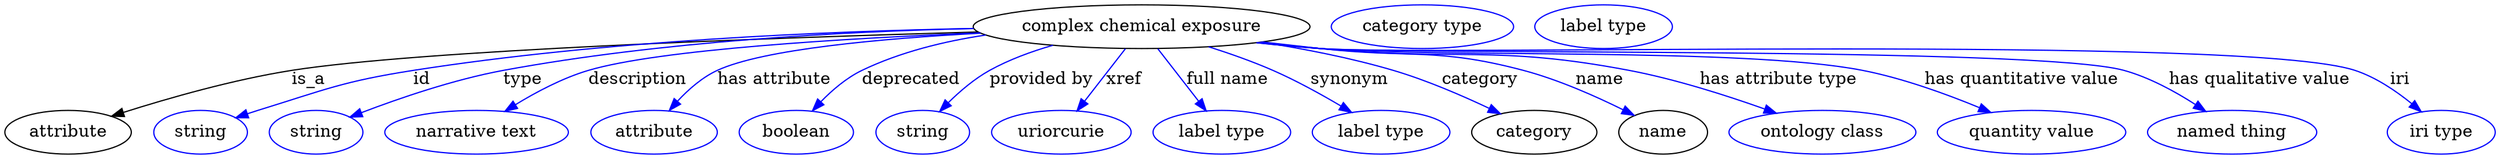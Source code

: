 digraph {
	graph [bb="0,0,2045.2,123"];
	node [label="\N"];
	"complex chemical exposure"	[height=0.5,
		label="complex chemical exposure",
		pos="932,105",
		width=3.8455];
	attribute	[height=0.5,
		pos="51.995,18",
		width=1.4443];
	"complex chemical exposure" -> attribute	[label=is_a,
		lp="254,61.5",
		pos="e,87.897,31.025 797.79,100.46 627.57,95.406 343.73,84.931 240,69 190.51,61.4 135.29,45.834 97.572,34.077"];
	id	[color=blue,
		height=0.5,
		label=string,
		pos="160,18",
		width=1.0652];
	"complex chemical exposure" -> id	[color=blue,
		label=id,
		lp="342,61.5",
		pos="e,189.23,29.732 793.95,103.54 672.42,101.32 491.01,93.6 335,69 287.27,61.475 234.12,45.101 199.06,33.134",
		style=solid];
	type	[color=blue,
		height=0.5,
		label=string,
		pos="255,18",
		width=1.0652];
	"complex chemical exposure" -> type	[color=blue,
		label=type,
		lp="424,61.5",
		pos="e,282.9,30.564 793.79,103.7 687.48,101.32 537.37,93.292 408,69 367.48,61.392 322.84,45.947 292.3,34.224",
		style=solid];
	description	[color=blue,
		height=0.5,
		label="narrative text",
		pos="387,18",
		width=2.0943];
	"complex chemical exposure" -> description	[color=blue,
		label=description,
		lp="518.5,61.5",
		pos="e,410.09,35.322 799.07,99.962 687.04,95.417 536,86.289 478,69 457.15,62.787 435.74,51.324 418.93,40.94",
		style=solid];
	"has attribute"	[color=blue,
		height=0.5,
		label=attribute,
		pos="532,18",
		width=1.4443];
	"complex chemical exposure" -> "has attribute"	[color=blue,
		label="has attribute",
		lp="630,61.5",
		pos="e,544.24,35.962 799.46,99.757 717.36,95.397 620.64,86.617 583,69 570.71,63.251 559.62,53.288 550.93,43.761",
		style=solid];
	deprecated	[color=blue,
		height=0.5,
		label=boolean,
		pos="649,18",
		width=1.2999];
	"complex chemical exposure" -> deprecated	[color=blue,
		label=deprecated,
		lp="742.5,61.5",
		pos="e,661.97,35.714 823.75,93.743 775.03,87.87 723.64,79.554 702,69 689.43,62.876 677.85,52.727 668.73,43.167",
		style=solid];
	"provided by"	[color=blue,
		height=0.5,
		label=string,
		pos="752,18",
		width=1.0652];
	"complex chemical exposure" -> "provided by"	[color=blue,
		label="provided by",
		lp="849.5,61.5",
		pos="e,765.9,35.107 859.01,89.685 841.35,84.587 822.97,77.838 807,69 794.52,62.098 782.57,51.842 773.02,42.412",
		style=solid];
	xref	[color=blue,
		height=0.5,
		label=uriorcurie,
		pos="866,18",
		width=1.5887];
	"complex chemical exposure" -> xref	[color=blue,
		label=xref,
		lp="917.5,61.5",
		pos="e,878.88,35.597 918.64,86.799 909.03,74.426 895.93,57.555 885.2,43.738",
		style=solid];
	"full name"	[color=blue,
		height=0.5,
		label="label type",
		pos="998,18",
		width=1.5707];
	"complex chemical exposure" -> "full name"	[color=blue,
		label="full name",
		lp="1002.5,61.5",
		pos="e,985.11,35.597 945.35,86.799 954.96,74.426 968.06,57.555 978.79,43.738",
		style=solid];
	synonym	[color=blue,
		height=0.5,
		label="label type",
		pos="1129,18",
		width=1.5707];
	"complex chemical exposure" -> synonym	[color=blue,
		label=synonym,
		lp="1103,61.5",
		pos="e,1104.7,34.366 987.17,88.441 1004.4,82.98 1023.2,76.351 1040,69 1059.2,60.605 1079.6,49.311 1096,39.582",
		style=solid];
	category	[height=0.5,
		pos="1255,18",
		width=1.4263];
	"complex chemical exposure" -> category	[color=blue,
		label=category,
		lp="1210.5,61.5",
		pos="e,1227.1,33.279 1030.2,92.312 1065,86.887 1104.1,79.3 1139,69 1166.2,60.954 1195.6,48.254 1218,37.667",
		style=solid];
	name	[height=0.5,
		pos="1361,18",
		width=1.011];
	"complex chemical exposure" -> name	[color=blue,
		label=name,
		lp="1309,61.5",
		pos="e,1337.1,31.95 1031.2,92.419 1047.2,90.585 1063.5,88.726 1079,87 1153.2,78.712 1173.8,88.101 1246,69 1274.7,61.396 1305.5,47.686 \
1328,36.543",
		style=solid];
	"has attribute type"	[color=blue,
		height=0.5,
		label="ontology class",
		pos="1492,18",
		width=2.1304];
	"complex chemical exposure" -> "has attribute type"	[color=blue,
		label="has attribute type",
		lp="1456,61.5",
		pos="e,1454.1,33.686 1029.2,92.143 1045.8,90.294 1062.9,88.502 1079,87 1191.7,76.497 1221.8,90.119 1333,69 1371.2,61.74 1413.1,48.314 \
1444.3,37.202",
		style=solid];
	"has quantitative value"	[color=blue,
		height=0.5,
		label="quantity value",
		pos="1664,18",
		width=2.1484];
	"complex chemical exposure" -> "has quantitative value"	[color=blue,
		label="has quantitative value",
		lp="1656,61.5",
		pos="e,1630.5,34.305 1027.6,91.897 1044.7,90.031 1062.3,88.297 1079,87 1177.9,79.297 1427.6,88.008 1525,69 1558.2,62.522 1594,49.459 \
1621,38.31",
		style=solid];
	"has qualitative value"	[color=blue,
		height=0.5,
		label="named thing",
		pos="1829,18",
		width=1.9318];
	"complex chemical exposure" -> "has qualitative value"	[color=blue,
		label="has qualitative value",
		lp="1851.5,61.5",
		pos="e,1807.3,35.189 1026.8,91.8 1044.1,89.92 1062.1,88.206 1079,87 1152.3,81.775 1669.2,88.565 1740,69 1760.9,63.226 1782.1,51.551 1798.6,\
40.934",
		style=solid];
	iri	[color=blue,
		height=0.5,
		label="iri type",
		pos="2001,18",
		width=1.2277];
	"complex chemical exposure" -> iri	[color=blue,
		label=iri,
		lp="1967,61.5",
		pos="e,1984.5,34.957 1026.4,91.758 1043.8,89.869 1062,88.163 1079,87 1173.4,80.56 1840.1,98.513 1930,69 1947.1,63.366 1963.8,52.06 1976.6,\
41.622",
		style=solid];
	"named thing_category"	[color=blue,
		height=0.5,
		label="category type",
		pos="1163,105",
		width=2.0762];
	attribute_name	[color=blue,
		height=0.5,
		label="label type",
		pos="1312,105",
		width=1.5707];
}
